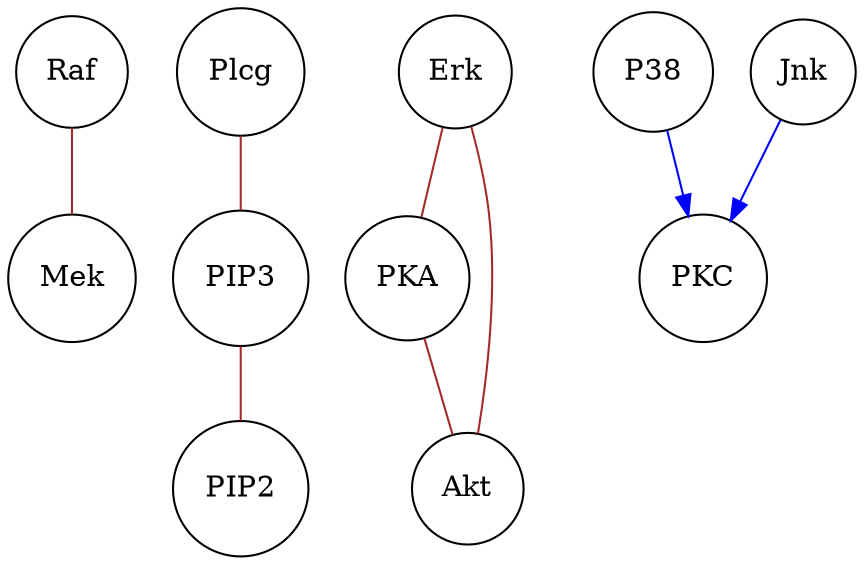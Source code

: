 digraph {
	Raf -> Mek [color=brown dir=none]
	Plcg -> PIP3 [color=brown dir=none]
	PIP3 -> PIP2 [color=brown dir=none]
	Erk -> PKA [color=brown dir=none]
	Erk -> Akt [color=brown dir=none]
	PKA -> Akt [color=brown dir=none]
	P38 [height=.5 pos="-0.8612406899288592,-0.7156609944987044!" shape=circle width=.5]
	PKC [height=.5 pos="0.9528706510589701,-0.06243158865624367!" shape=circle width=.5]
	P38 -> PKC [color=blue]
	Jnk -> PKC [color=blue]
	Jnk [height=.5 pos="0.8479765630716718,-0.6117494209318801!" shape=circle width=.5]
	Raf [height=.5 pos="-0.9181389481410878,0.4473300118112353!" shape=circle width=.5]
	Mek [height=.5 pos="0.3422243519543513,-0.9855824755877954!" shape=circle width=.5]
	Plcg [height=.5 pos="-0.30106254306053615,-0.999329987998511!" shape=circle width=.5]
	PIP3 [height=.5 pos="-0.4999851744975193,0.7136921924723592!" shape=circle width=.5]
	PIP2 [height=.5 pos="-1.0,-0.14974268645713606!" shape=circle width=.5]
	Erk [height=.5 pos="0.5097376933993163,0.898911201290191!" shape=circle width=.5]
	PKA [height=.5 pos="-0.03617680097661185,0.9434907937503113!" shape=circle width=.5]
	Akt [height=.5 pos="0.9637948971203049,0.5210729548061737!" shape=circle width=.5]
}
